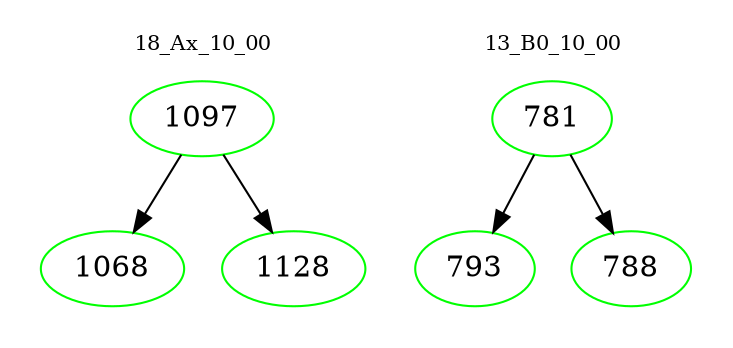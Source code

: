 digraph{
subgraph cluster_0 {
color = white
label = "18_Ax_10_00";
fontsize=10;
T0_1097 [label="1097", color="green"]
T0_1097 -> T0_1068 [color="black"]
T0_1068 [label="1068", color="green"]
T0_1097 -> T0_1128 [color="black"]
T0_1128 [label="1128", color="green"]
}
subgraph cluster_1 {
color = white
label = "13_B0_10_00";
fontsize=10;
T1_781 [label="781", color="green"]
T1_781 -> T1_793 [color="black"]
T1_793 [label="793", color="green"]
T1_781 -> T1_788 [color="black"]
T1_788 [label="788", color="green"]
}
}
